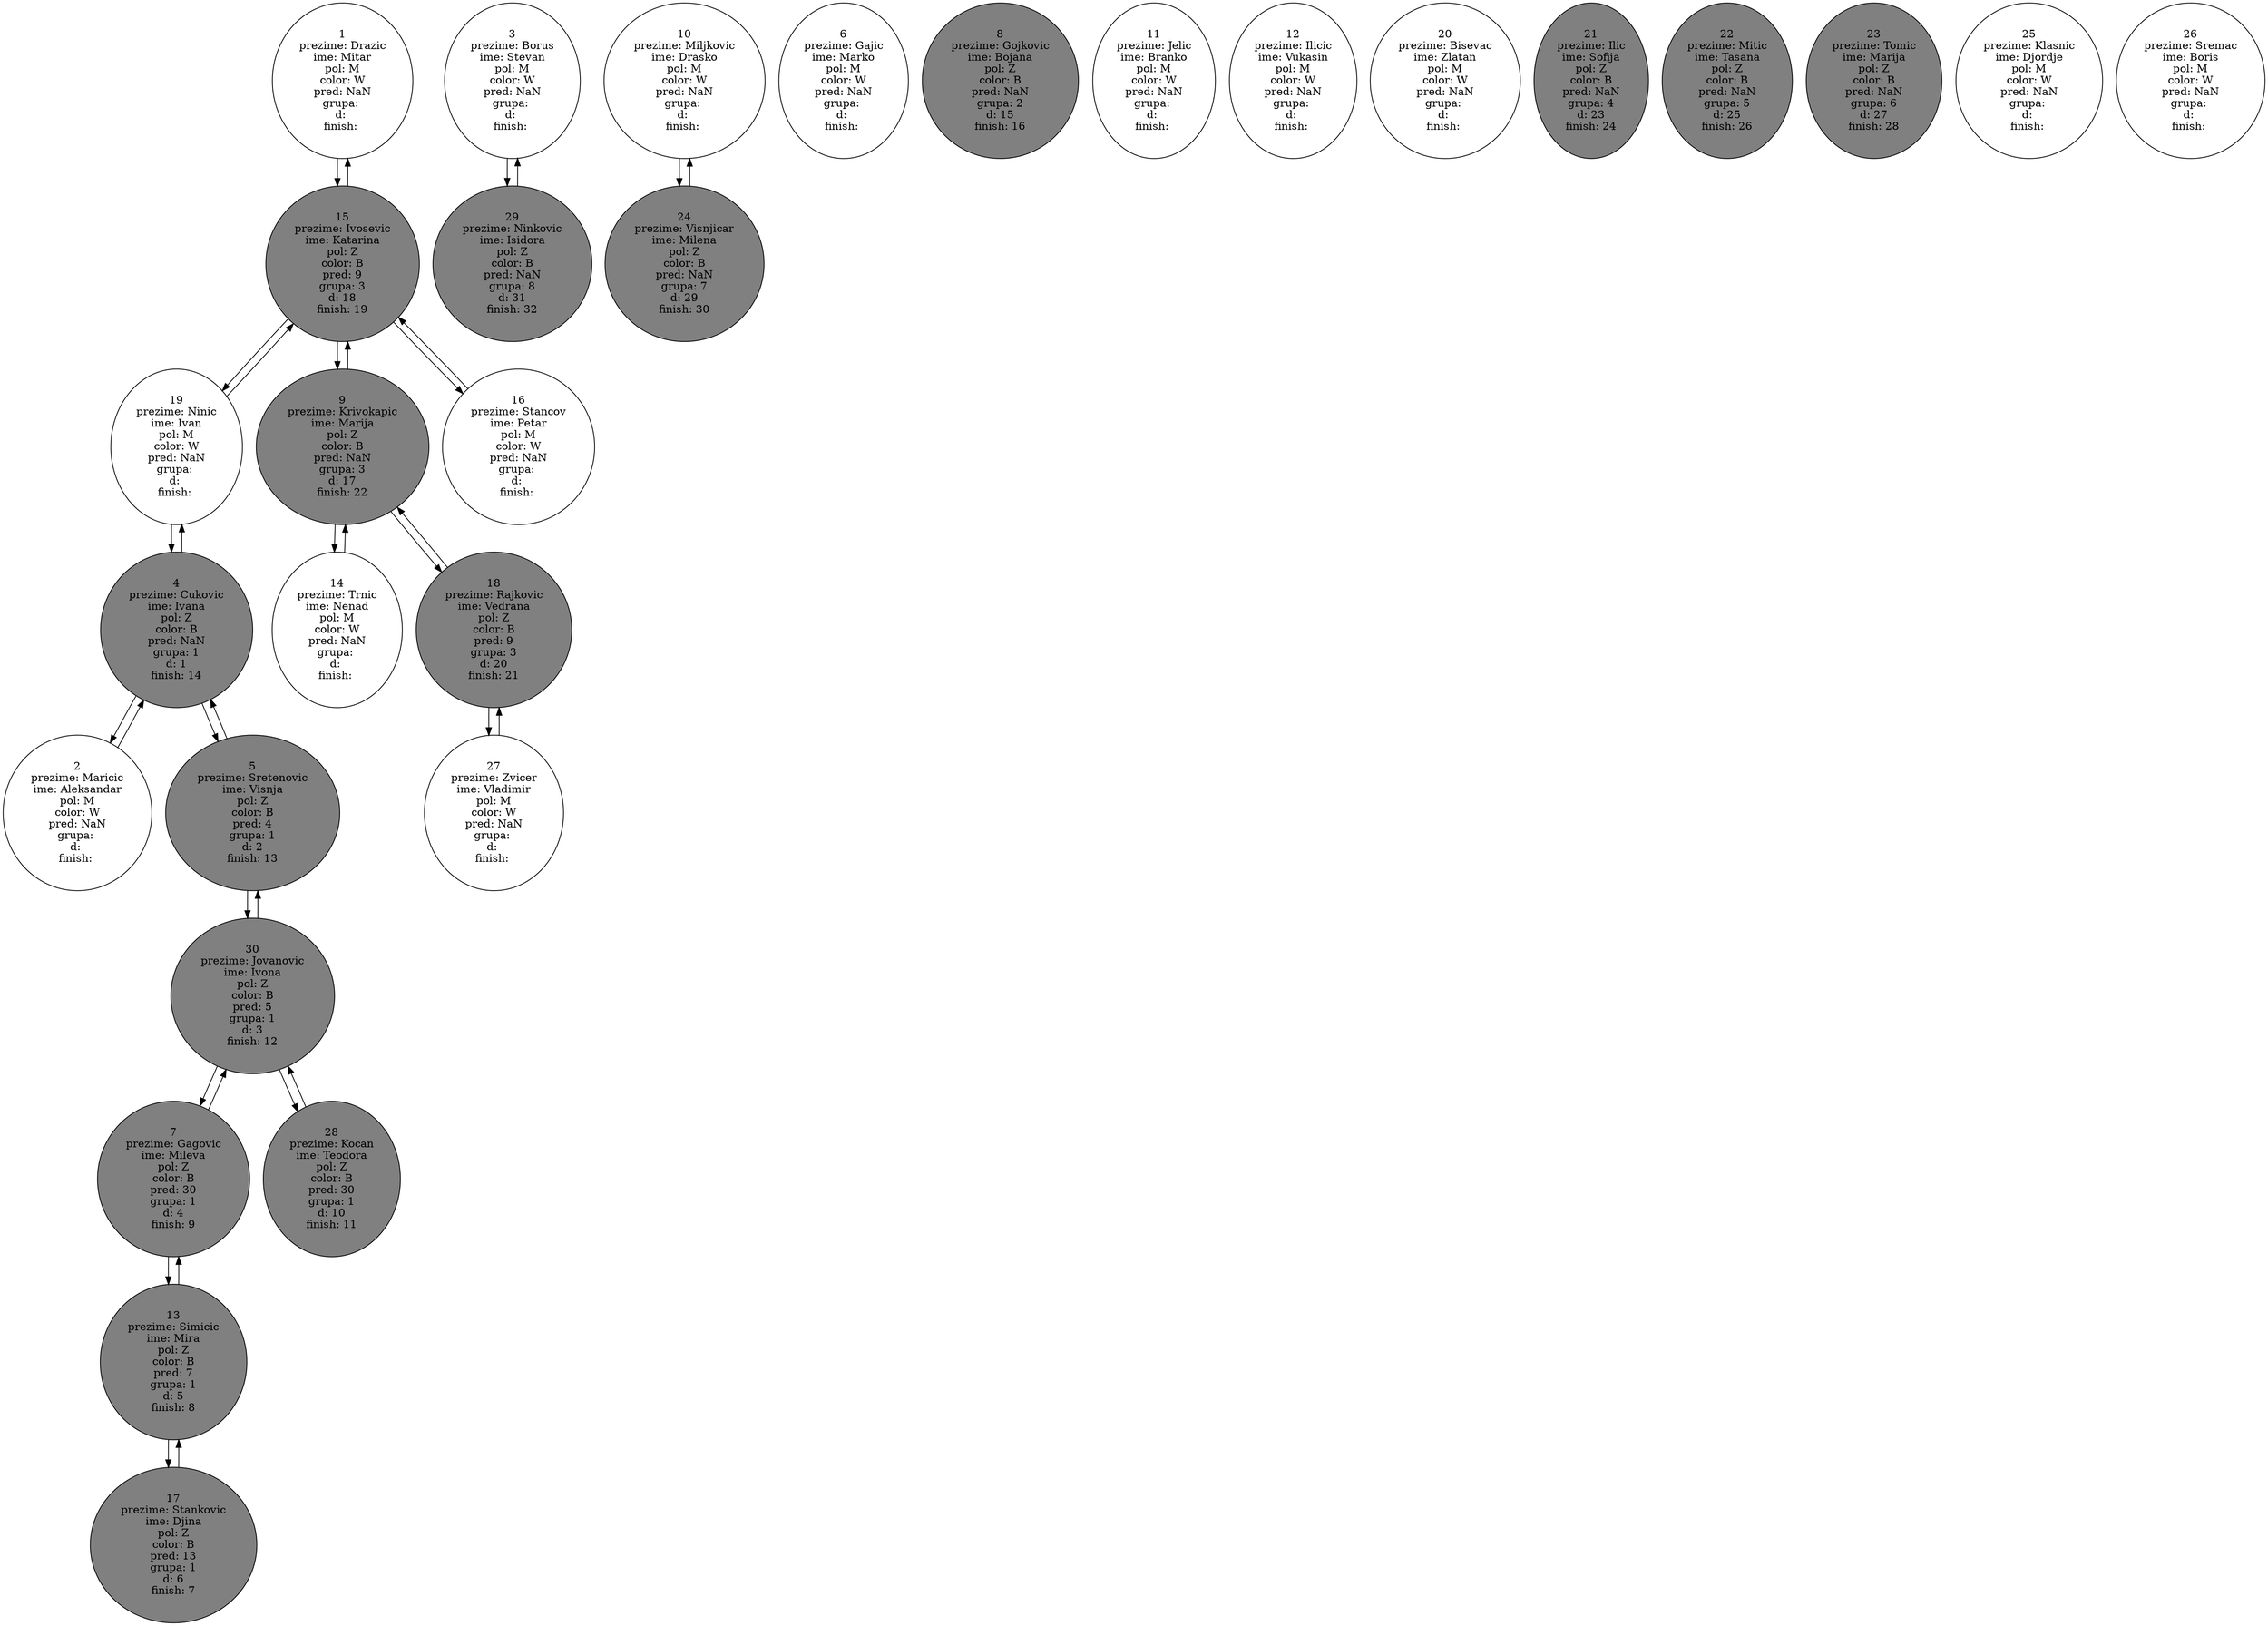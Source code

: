 digraph{node [style=bold]1->15;2->4;3->29;4->2;4->5;4->19;5->4;5->30;7->13;7->30;9->14;9->15;9->18;10->24;13->7;13->17;14->9;15->1;15->9;15->16;15->19;16->15;17->13;18->9;18->27;19->4;19->15;24->10;27->18;28->30;29->3;30->5;30->7;30->28;1 [fillcolor = "#FFFFFF"style=filled, label="1\nprezime: Drazic\nime: Mitar\npol: M\ncolor: W\npred: NaN\ngrupa: \nd: \nfinish: \n"];2 [fillcolor = "#FFFFFF"style=filled, label="2\nprezime: Maricic\nime: Aleksandar\npol: M\ncolor: W\npred: NaN\ngrupa: \nd: \nfinish: \n"];3 [fillcolor = "#FFFFFF"style=filled, label="3\nprezime: Borus\nime: Stevan\npol: M\ncolor: W\npred: NaN\ngrupa: \nd: \nfinish: \n"];4 [fillcolor = "#808080"style=filled, label="4\nprezime: Cukovic\nime: Ivana\npol: Z\ncolor: B\npred: NaN\ngrupa: 1\nd: 1\nfinish: 14\n"];5 [fillcolor = "#808080"style=filled, label="5\nprezime: Sretenovic\nime: Visnja\npol: Z\ncolor: B\npred: 4\ngrupa: 1\nd: 2\nfinish: 13\n"];6 [fillcolor = "#FFFFFF"style=filled, label="6\nprezime: Gajic\nime: Marko\npol: M\ncolor: W\npred: NaN\ngrupa: \nd: \nfinish: \n"];7 [fillcolor = "#808080"style=filled, label="7\nprezime: Gagovic\nime: Mileva\npol: Z\ncolor: B\npred: 30\ngrupa: 1\nd: 4\nfinish: 9\n"];8 [fillcolor = "#808080"style=filled, label="8\nprezime: Gojkovic\nime: Bojana\npol: Z\ncolor: B\npred: NaN\ngrupa: 2\nd: 15\nfinish: 16\n"];9 [fillcolor = "#808080"style=filled, label="9\nprezime: Krivokapic\nime: Marija\npol: Z\ncolor: B\npred: NaN\ngrupa: 3\nd: 17\nfinish: 22\n"];10 [fillcolor = "#FFFFFF"style=filled, label="10\nprezime: Miljkovic\nime: Drasko\npol: M\ncolor: W\npred: NaN\ngrupa: \nd: \nfinish: \n"];11 [fillcolor = "#FFFFFF"style=filled, label="11\nprezime: Jelic\nime: Branko\npol: M\ncolor: W\npred: NaN\ngrupa: \nd: \nfinish: \n"];12 [fillcolor = "#FFFFFF"style=filled, label="12\nprezime: Ilicic\nime: Vukasin\npol: M\ncolor: W\npred: NaN\ngrupa: \nd: \nfinish: \n"];13 [fillcolor = "#808080"style=filled, label="13\nprezime: Simicic\nime: Mira\npol: Z\ncolor: B\npred: 7\ngrupa: 1\nd: 5\nfinish: 8\n"];14 [fillcolor = "#FFFFFF"style=filled, label="14\nprezime: Trnic\nime: Nenad\npol: M\ncolor: W\npred: NaN\ngrupa: \nd: \nfinish: \n"];15 [fillcolor = "#808080"style=filled, label="15\nprezime: Ivosevic\nime: Katarina\npol: Z\ncolor: B\npred: 9\ngrupa: 3\nd: 18\nfinish: 19\n"];16 [fillcolor = "#FFFFFF"style=filled, label="16\nprezime: Stancov\nime: Petar\npol: M\ncolor: W\npred: NaN\ngrupa: \nd: \nfinish: \n"];17 [fillcolor = "#808080"style=filled, label="17\nprezime: Stankovic\nime: Djina\npol: Z\ncolor: B\npred: 13\ngrupa: 1\nd: 6\nfinish: 7\n"];18 [fillcolor = "#808080"style=filled, label="18\nprezime: Rajkovic\nime: Vedrana\npol: Z\ncolor: B\npred: 9\ngrupa: 3\nd: 20\nfinish: 21\n"];19 [fillcolor = "#FFFFFF"style=filled, label="19\nprezime: Ninic\nime: Ivan\npol: M\ncolor: W\npred: NaN\ngrupa: \nd: \nfinish: \n"];20 [fillcolor = "#FFFFFF"style=filled, label="20\nprezime: Bisevac\nime: Zlatan\npol: M\ncolor: W\npred: NaN\ngrupa: \nd: \nfinish: \n"];21 [fillcolor = "#808080"style=filled, label="21\nprezime: Ilic\nime: Sofija\npol: Z\ncolor: B\npred: NaN\ngrupa: 4\nd: 23\nfinish: 24\n"];22 [fillcolor = "#808080"style=filled, label="22\nprezime: Mitic\nime: Tasana\npol: Z\ncolor: B\npred: NaN\ngrupa: 5\nd: 25\nfinish: 26\n"];23 [fillcolor = "#808080"style=filled, label="23\nprezime: Tomic\nime: Marija\npol: Z\ncolor: B\npred: NaN\ngrupa: 6\nd: 27\nfinish: 28\n"];24 [fillcolor = "#808080"style=filled, label="24\nprezime: Visnjicar\nime: Milena\npol: Z\ncolor: B\npred: NaN\ngrupa: 7\nd: 29\nfinish: 30\n"];25 [fillcolor = "#FFFFFF"style=filled, label="25\nprezime: Klasnic\nime: Djordje\npol: M\ncolor: W\npred: NaN\ngrupa: \nd: \nfinish: \n"];26 [fillcolor = "#FFFFFF"style=filled, label="26\nprezime: Sremac\nime: Boris\npol: M\ncolor: W\npred: NaN\ngrupa: \nd: \nfinish: \n"];27 [fillcolor = "#FFFFFF"style=filled, label="27\nprezime: Zvicer\nime: Vladimir\npol: M\ncolor: W\npred: NaN\ngrupa: \nd: \nfinish: \n"];28 [fillcolor = "#808080"style=filled, label="28\nprezime: Kocan\nime: Teodora\npol: Z\ncolor: B\npred: 30\ngrupa: 1\nd: 10\nfinish: 11\n"];29 [fillcolor = "#808080"style=filled, label="29\nprezime: Ninkovic\nime: Isidora\npol: Z\ncolor: B\npred: NaN\ngrupa: 8\nd: 31\nfinish: 32\n"];30 [fillcolor = "#808080"style=filled, label="30\nprezime: Jovanovic\nime: Ivona\npol: Z\ncolor: B\npred: 5\ngrupa: 1\nd: 3\nfinish: 12\n"];}
